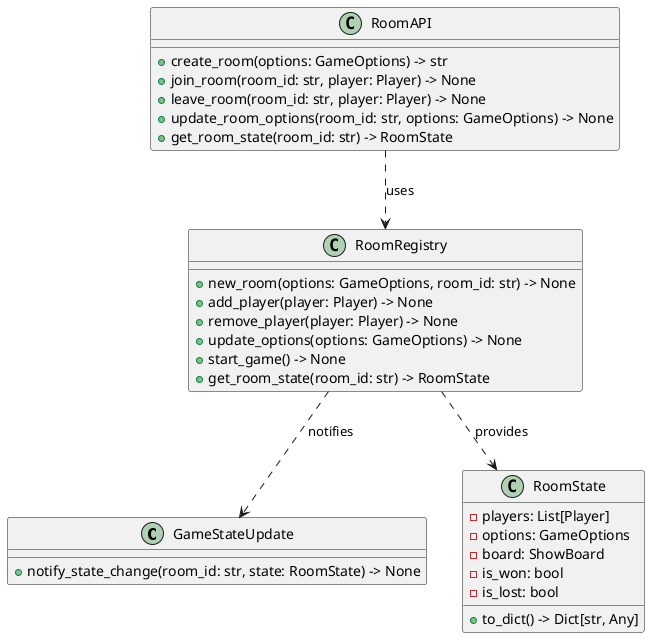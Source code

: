 @startuml api

class GameStateUpdate {
    + notify_state_change(room_id: str, state: RoomState) -> None
}

class RoomState {
    - players: List[Player]
    - options: GameOptions
    - board: ShowBoard
    - is_won: bool
    - is_lost: bool
    + to_dict() -> Dict[str, Any]
}

class RoomAPI {
    + create_room(options: GameOptions) -> str
    + join_room(room_id: str, player: Player) -> None
    + leave_room(room_id: str, player: Player) -> None
    + update_room_options(room_id: str, options: GameOptions) -> None
    + get_room_state(room_id: str) -> RoomState
}

class "RoomRegistry" as Room {
    + new_room(options: GameOptions, room_id: str) -> None
    + add_player(player: Player) -> None
    + remove_player(player: Player) -> None
    + update_options(options: GameOptions) -> None
    + start_game() -> None
    + get_room_state(room_id: str) -> RoomState
}

RoomAPI ..> Room : "uses"
Room ..> RoomState : "provides"
Room ..> GameStateUpdate : "notifies"

@enduml
